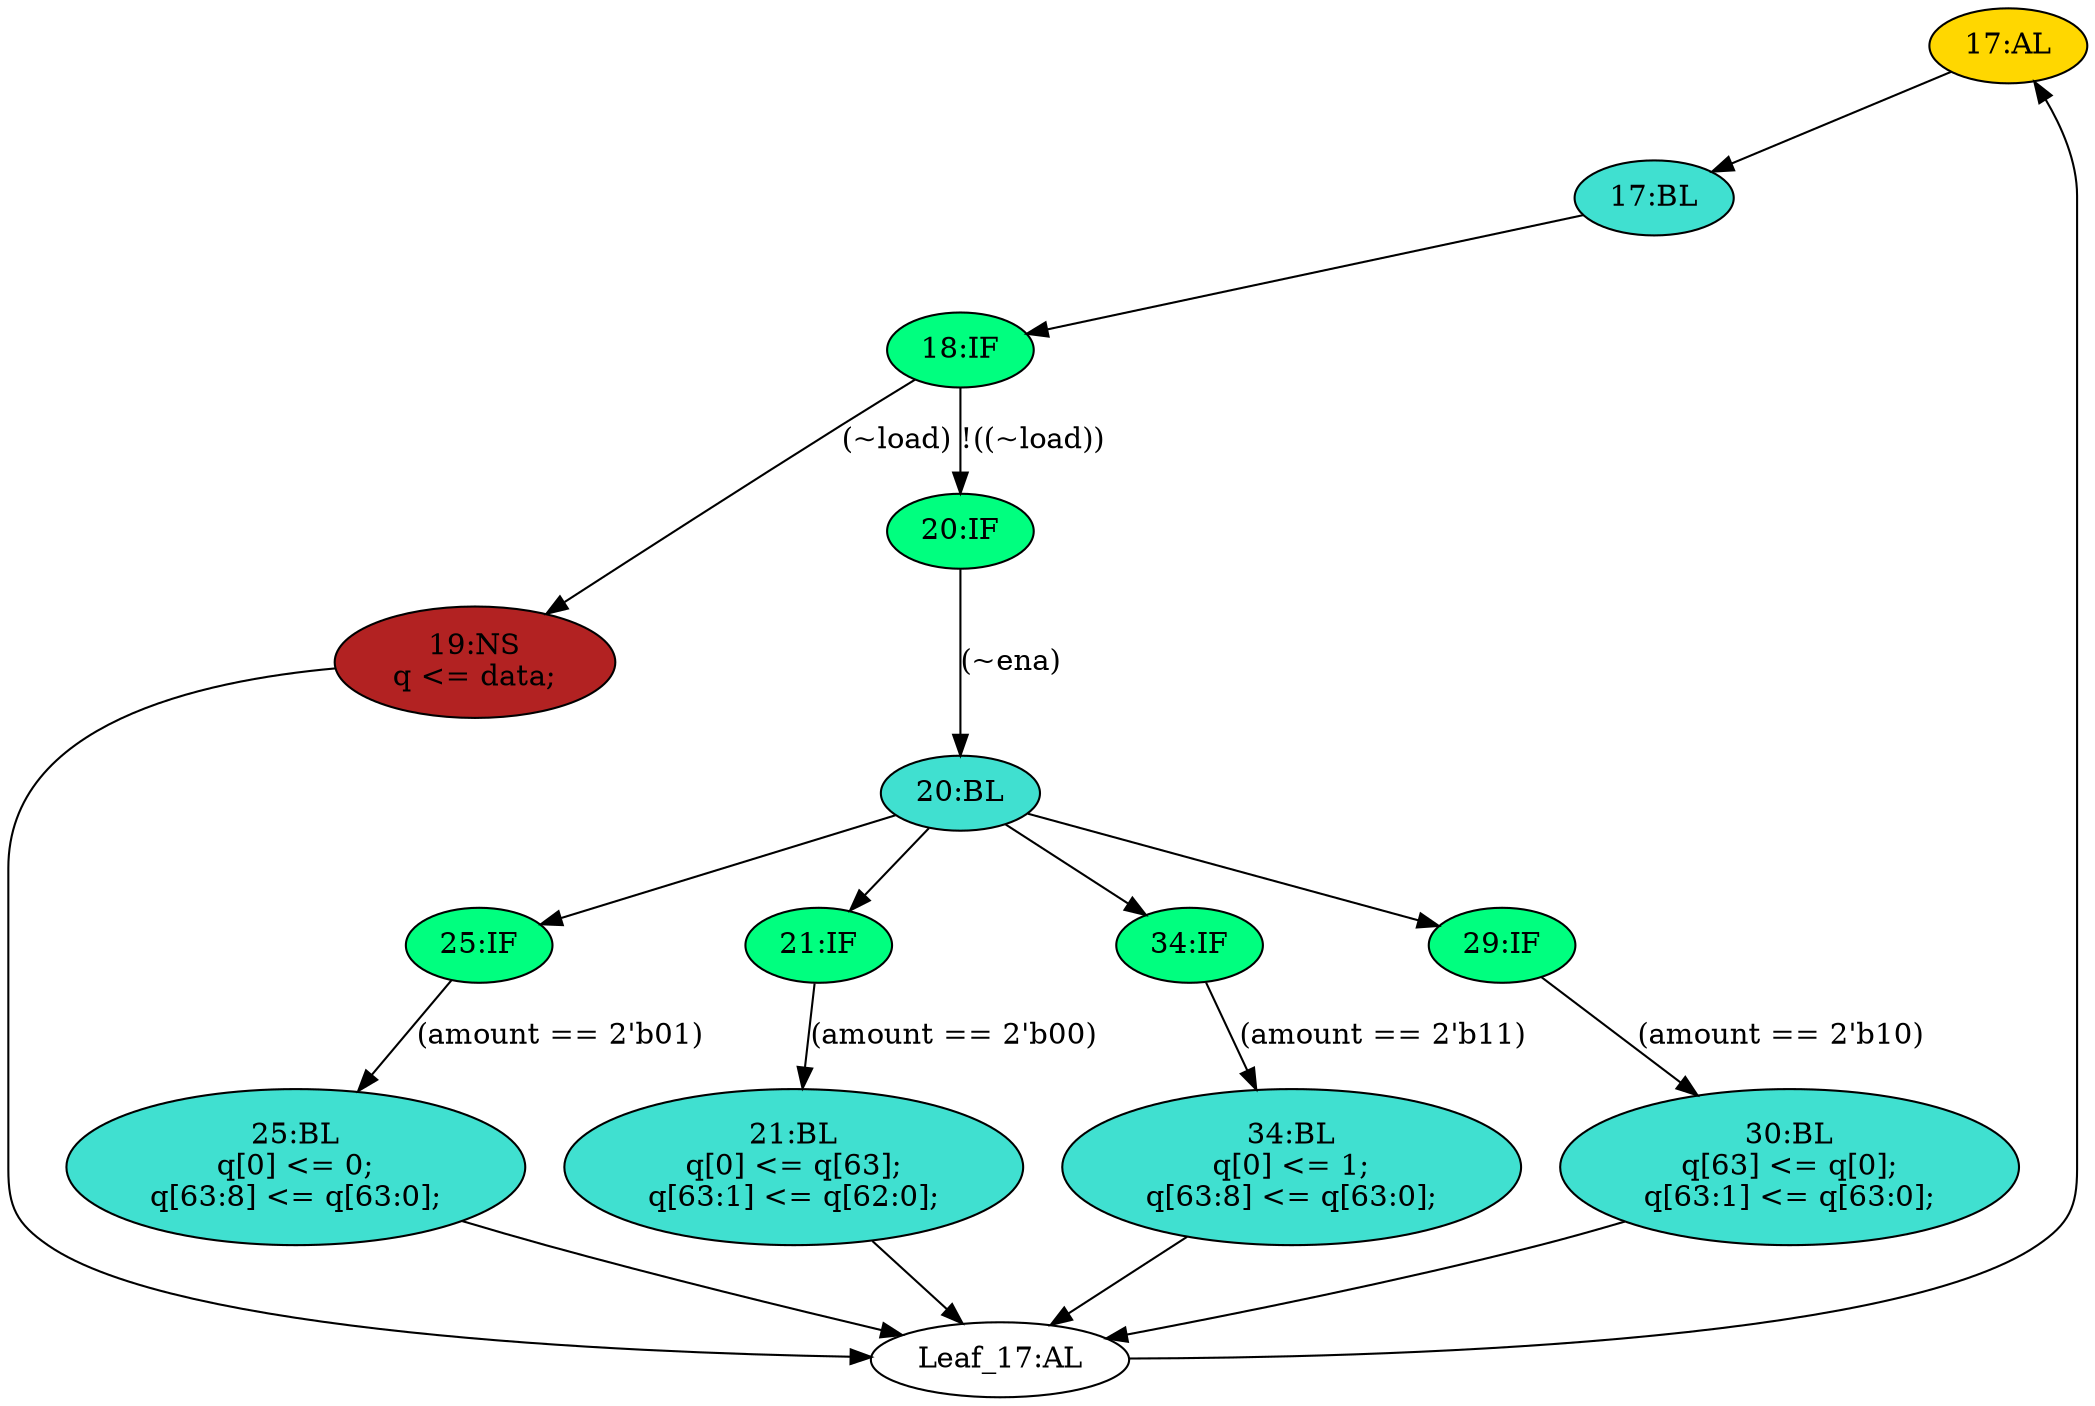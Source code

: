 strict digraph "compose( ,  )" {
	node [label="\N"];
	"17:AL"	[ast="<pyverilog.vparser.ast.Always object at 0x7f1a995b7090>",
		clk_sens=True,
		fillcolor=gold,
		label="17:AL",
		sens="['clk']",
		statements="[]",
		style=filled,
		typ=Always,
		use_var="['load', 'ena', 'amount', 'data', 'q']"];
	"17:BL"	[ast="<pyverilog.vparser.ast.Block object at 0x7f1a998750d0>",
		fillcolor=turquoise,
		label="17:BL",
		statements="[]",
		style=filled,
		typ=Block];
	"17:AL" -> "17:BL"	[cond="[]",
		lineno=None];
	"21:BL"	[ast="<pyverilog.vparser.ast.Block object at 0x7f1a999c1610>",
		fillcolor=turquoise,
		label="21:BL
q[0] <= q[63];
q[63:1] <= q[62:0];",
		statements="[<pyverilog.vparser.ast.NonblockingSubstitution object at 0x7f1a995a6750>, <pyverilog.vparser.ast.NonblockingSubstitution object \
at 0x7f1a995a6290>]",
		style=filled,
		typ=Block];
	"Leaf_17:AL"	[def_var="['q']",
		label="Leaf_17:AL"];
	"21:BL" -> "Leaf_17:AL"	[cond="[]",
		lineno=None];
	"20:BL"	[ast="<pyverilog.vparser.ast.Block object at 0x7f1a99458650>",
		fillcolor=turquoise,
		label="20:BL",
		statements="[]",
		style=filled,
		typ=Block];
	"25:IF"	[ast="<pyverilog.vparser.ast.IfStatement object at 0x7f1a9991ee50>",
		fillcolor=springgreen,
		label="25:IF",
		statements="[]",
		style=filled,
		typ=IfStatement];
	"20:BL" -> "25:IF"	[cond="[]",
		lineno=None];
	"21:IF"	[ast="<pyverilog.vparser.ast.IfStatement object at 0x7f1a995b1650>",
		fillcolor=springgreen,
		label="21:IF",
		statements="[]",
		style=filled,
		typ=IfStatement];
	"20:BL" -> "21:IF"	[cond="[]",
		lineno=None];
	"34:IF"	[ast="<pyverilog.vparser.ast.IfStatement object at 0x7f1a99458790>",
		fillcolor=springgreen,
		label="34:IF",
		statements="[]",
		style=filled,
		typ=IfStatement];
	"20:BL" -> "34:IF"	[cond="[]",
		lineno=None];
	"29:IF"	[ast="<pyverilog.vparser.ast.IfStatement object at 0x7f1a99458dd0>",
		fillcolor=springgreen,
		label="29:IF",
		statements="[]",
		style=filled,
		typ=IfStatement];
	"20:BL" -> "29:IF"	[cond="[]",
		lineno=None];
	"18:IF"	[ast="<pyverilog.vparser.ast.IfStatement object at 0x7f1a995a3610>",
		fillcolor=springgreen,
		label="18:IF",
		statements="[]",
		style=filled,
		typ=IfStatement];
	"17:BL" -> "18:IF"	[cond="[]",
		lineno=None];
	"30:BL"	[ast="<pyverilog.vparser.ast.Block object at 0x7f1a99458910>",
		fillcolor=turquoise,
		label="30:BL
q[63] <= q[0];
q[63:1] <= q[63:0];",
		statements="[<pyverilog.vparser.ast.NonblockingSubstitution object at 0x7f1a99458d50>, <pyverilog.vparser.ast.NonblockingSubstitution object \
at 0x7f1a99458ad0>]",
		style=filled,
		typ=Block];
	"30:BL" -> "Leaf_17:AL"	[cond="[]",
		lineno=None];
	"19:NS"	[ast="<pyverilog.vparser.ast.NonblockingSubstitution object at 0x7f1a995a3210>",
		fillcolor=firebrick,
		label="19:NS
q <= data;",
		statements="[<pyverilog.vparser.ast.NonblockingSubstitution object at 0x7f1a995a3210>]",
		style=filled,
		typ=NonblockingSubstitution];
	"19:NS" -> "Leaf_17:AL"	[cond="[]",
		lineno=None];
	"25:BL"	[ast="<pyverilog.vparser.ast.Block object at 0x7f1a9b0e8ad0>",
		fillcolor=turquoise,
		label="25:BL
q[0] <= 0;
q[63:8] <= q[63:0];",
		statements="[<pyverilog.vparser.ast.NonblockingSubstitution object at 0x7f1a99860a50>, <pyverilog.vparser.ast.NonblockingSubstitution object \
at 0x7f1a99458c90>]",
		style=filled,
		typ=Block];
	"25:IF" -> "25:BL"	[cond="['amount']",
		label="(amount == 2'b01)",
		lineno=25];
	"34:BL"	[ast="<pyverilog.vparser.ast.Block object at 0x7f1a994585d0>",
		fillcolor=turquoise,
		label="34:BL
q[0] <= 1;
q[63:8] <= q[63:0];",
		statements="[<pyverilog.vparser.ast.NonblockingSubstitution object at 0x7f1a994582d0>, <pyverilog.vparser.ast.NonblockingSubstitution object \
at 0x7f1a994587d0>]",
		style=filled,
		typ=Block];
	"34:BL" -> "Leaf_17:AL"	[cond="[]",
		lineno=None];
	"18:IF" -> "19:NS"	[cond="['load']",
		label="(~load)",
		lineno=18];
	"20:IF"	[ast="<pyverilog.vparser.ast.IfStatement object at 0x7f1a9954ecd0>",
		fillcolor=springgreen,
		label="20:IF",
		statements="[]",
		style=filled,
		typ=IfStatement];
	"18:IF" -> "20:IF"	[cond="['load']",
		label="!((~load))",
		lineno=18];
	"21:IF" -> "21:BL"	[cond="['amount']",
		label="(amount == 2'b00)",
		lineno=21];
	"20:IF" -> "20:BL"	[cond="['ena']",
		label="(~ena)",
		lineno=20];
	"25:BL" -> "Leaf_17:AL"	[cond="[]",
		lineno=None];
	"34:IF" -> "34:BL"	[cond="['amount']",
		label="(amount == 2'b11)",
		lineno=34];
	"Leaf_17:AL" -> "17:AL";
	"29:IF" -> "30:BL"	[cond="['amount']",
		label="(amount == 2'b10)",
		lineno=29];
}
